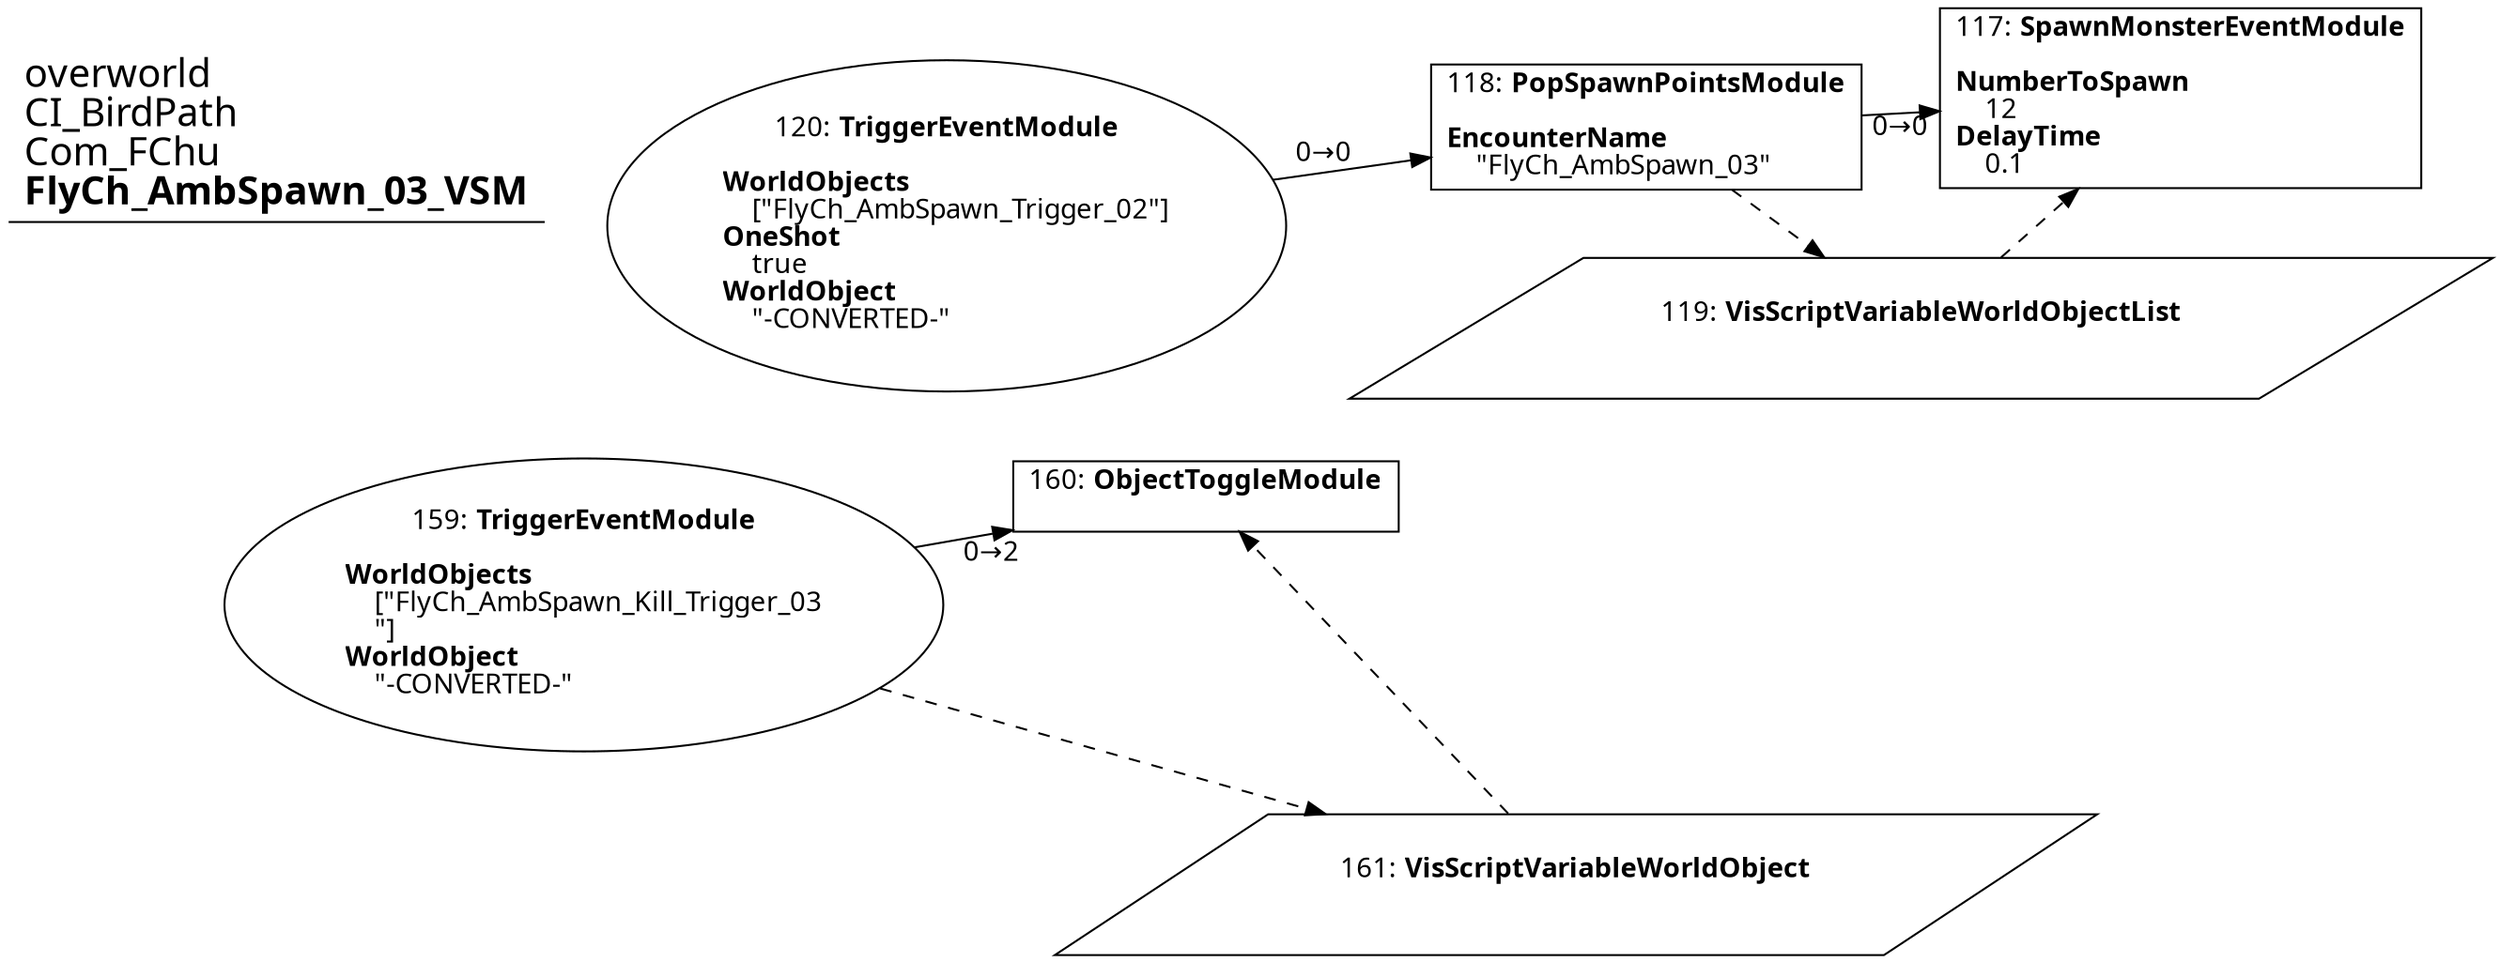 digraph {
    layout = fdp;
    overlap = prism;
    sep = "+16";
    splines = spline;

    node [ shape = box ];

    graph [ fontname = "Segoe UI" ];
    node [ fontname = "Segoe UI" ];
    edge [ fontname = "Segoe UI" ];

    117 [ label = <117: <b>SpawnMonsterEventModule</b><br/><br/><b>NumberToSpawn</b><br align="left"/>    12<br align="left"/><b>DelayTime</b><br align="left"/>    0.1<br align="left"/>> ];
    117 [ pos = "0.47900003,-2.5660002!" ];
    119 -> 117 [ style = dashed ];

    118 [ label = <118: <b>PopSpawnPointsModule</b><br/><br/><b>EncounterName</b><br align="left"/>    &quot;FlyCh_AmbSpawn_03&quot;<br align="left"/>> ];
    118 [ pos = "0.022000002,-2.5660002!" ];
    118 -> 117 [ label = "0→0" ];
    118 -> 119 [ style = dashed ];

    119 [ label = <119: <b>VisScriptVariableWorldObjectList</b><br/><br/>> ];
    119 [ shape = parallelogram ]
    119 [ pos = "0.27600002,-2.686!" ];

    120 [ label = <120: <b>TriggerEventModule</b><br/><br/><b>WorldObjects</b><br align="left"/>    [&quot;FlyCh_AmbSpawn_Trigger_02&quot;]<br align="left"/><b>OneShot</b><br align="left"/>    true<br align="left"/><b>WorldObject</b><br align="left"/>    &quot;-CONVERTED-&quot;<br align="left"/>> ];
    120 [ shape = oval ]
    120 [ pos = "-0.45200002,-2.565!" ];
    120 -> 118 [ label = "0→0" ];

    159 [ label = <159: <b>TriggerEventModule</b><br/><br/><b>WorldObjects</b><br align="left"/>    [&quot;FlyCh_AmbSpawn_Kill_Trigger_03<br align="left"/>    &quot;]<br align="left"/><b>WorldObject</b><br align="left"/>    &quot;-CONVERTED-&quot;<br align="left"/>> ];
    159 [ shape = oval ]
    159 [ pos = "-0.45700002,-2.7960002!" ];
    159 -> 160 [ label = "0→2" ];
    159 -> 161 [ style = dashed ];

    160 [ label = <160: <b>ObjectToggleModule</b><br/><br/>> ];
    160 [ pos = "-0.020000001,-2.7500002!" ];
    161 -> 160 [ style = dashed ];

    161 [ label = <161: <b>VisScriptVariableWorldObject</b><br/><br/>> ];
    161 [ shape = parallelogram ]
    161 [ pos = "-0.21400002,-2.94!" ];

    title [ pos = "-0.45800003,-2.5640001!" ];
    title [ shape = underline ];
    title [ label = <<font point-size="20">overworld<br align="left"/>CI_BirdPath<br align="left"/>Com_FChu<br align="left"/><b>FlyCh_AmbSpawn_03_VSM</b><br align="left"/></font>> ];
}
